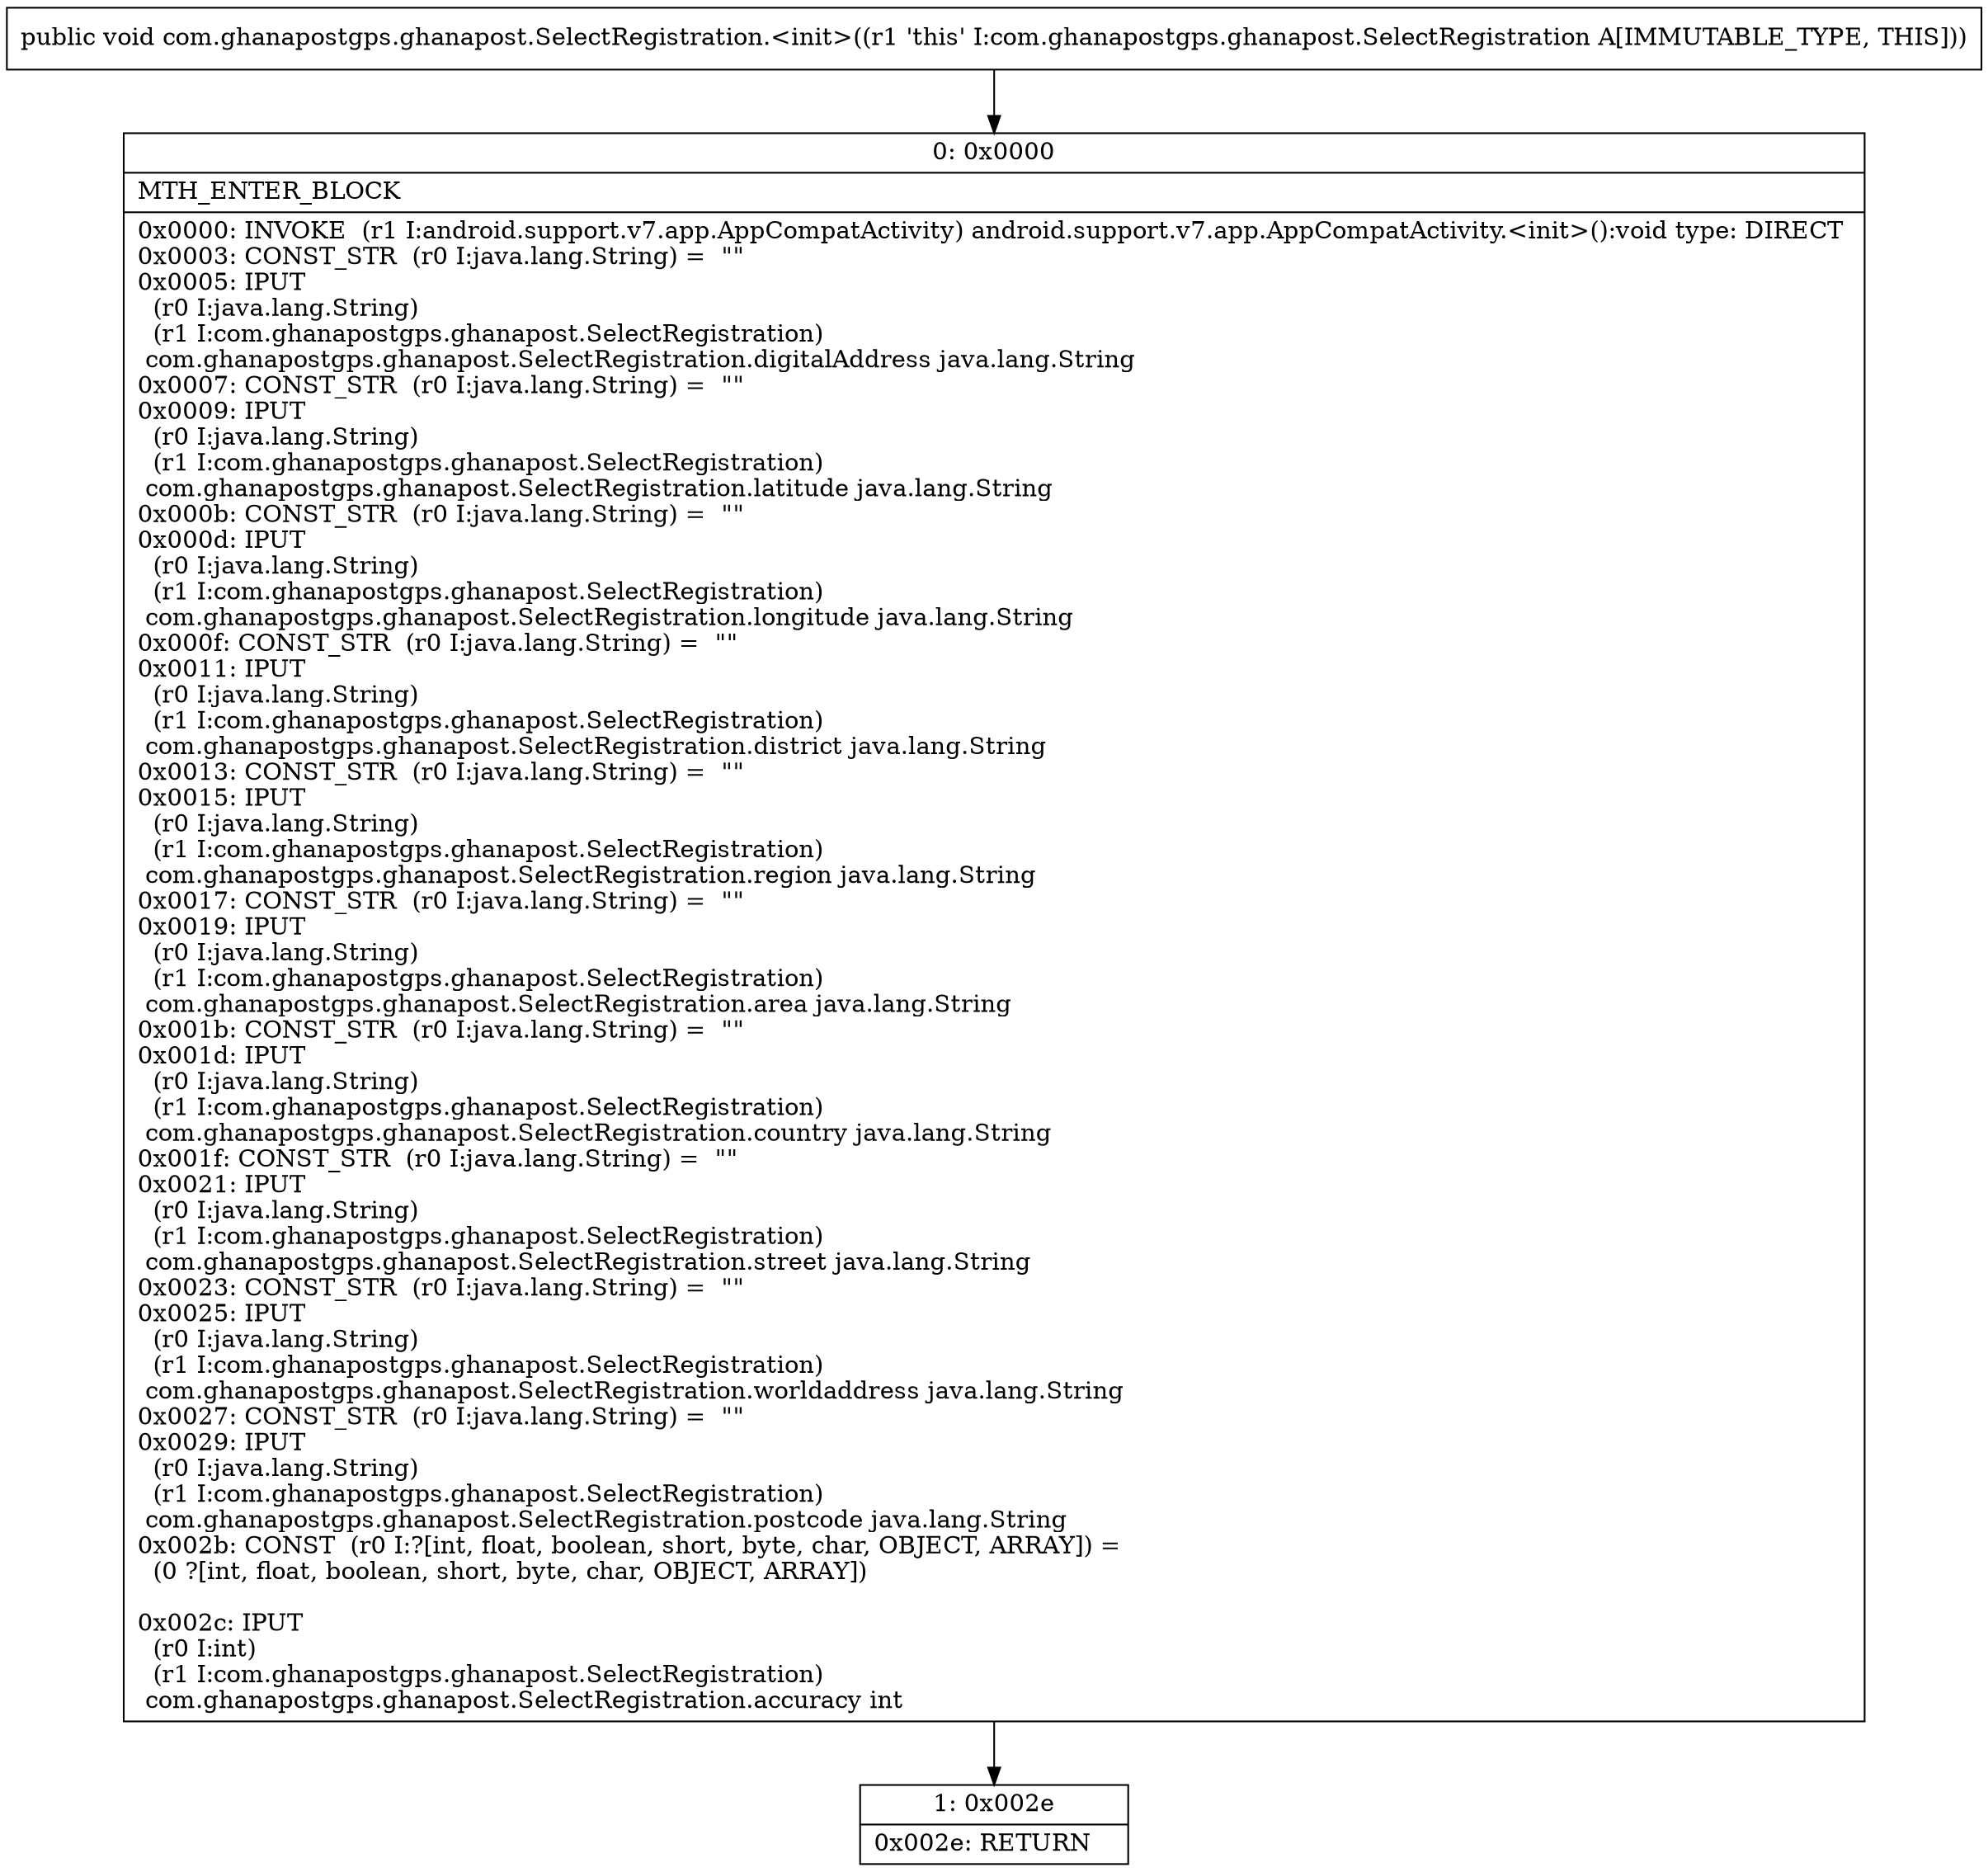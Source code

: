 digraph "CFG forcom.ghanapostgps.ghanapost.SelectRegistration.\<init\>()V" {
Node_0 [shape=record,label="{0\:\ 0x0000|MTH_ENTER_BLOCK\l|0x0000: INVOKE  (r1 I:android.support.v7.app.AppCompatActivity) android.support.v7.app.AppCompatActivity.\<init\>():void type: DIRECT \l0x0003: CONST_STR  (r0 I:java.lang.String) =  \"\" \l0x0005: IPUT  \l  (r0 I:java.lang.String)\l  (r1 I:com.ghanapostgps.ghanapost.SelectRegistration)\l com.ghanapostgps.ghanapost.SelectRegistration.digitalAddress java.lang.String \l0x0007: CONST_STR  (r0 I:java.lang.String) =  \"\" \l0x0009: IPUT  \l  (r0 I:java.lang.String)\l  (r1 I:com.ghanapostgps.ghanapost.SelectRegistration)\l com.ghanapostgps.ghanapost.SelectRegistration.latitude java.lang.String \l0x000b: CONST_STR  (r0 I:java.lang.String) =  \"\" \l0x000d: IPUT  \l  (r0 I:java.lang.String)\l  (r1 I:com.ghanapostgps.ghanapost.SelectRegistration)\l com.ghanapostgps.ghanapost.SelectRegistration.longitude java.lang.String \l0x000f: CONST_STR  (r0 I:java.lang.String) =  \"\" \l0x0011: IPUT  \l  (r0 I:java.lang.String)\l  (r1 I:com.ghanapostgps.ghanapost.SelectRegistration)\l com.ghanapostgps.ghanapost.SelectRegistration.district java.lang.String \l0x0013: CONST_STR  (r0 I:java.lang.String) =  \"\" \l0x0015: IPUT  \l  (r0 I:java.lang.String)\l  (r1 I:com.ghanapostgps.ghanapost.SelectRegistration)\l com.ghanapostgps.ghanapost.SelectRegistration.region java.lang.String \l0x0017: CONST_STR  (r0 I:java.lang.String) =  \"\" \l0x0019: IPUT  \l  (r0 I:java.lang.String)\l  (r1 I:com.ghanapostgps.ghanapost.SelectRegistration)\l com.ghanapostgps.ghanapost.SelectRegistration.area java.lang.String \l0x001b: CONST_STR  (r0 I:java.lang.String) =  \"\" \l0x001d: IPUT  \l  (r0 I:java.lang.String)\l  (r1 I:com.ghanapostgps.ghanapost.SelectRegistration)\l com.ghanapostgps.ghanapost.SelectRegistration.country java.lang.String \l0x001f: CONST_STR  (r0 I:java.lang.String) =  \"\" \l0x0021: IPUT  \l  (r0 I:java.lang.String)\l  (r1 I:com.ghanapostgps.ghanapost.SelectRegistration)\l com.ghanapostgps.ghanapost.SelectRegistration.street java.lang.String \l0x0023: CONST_STR  (r0 I:java.lang.String) =  \"\" \l0x0025: IPUT  \l  (r0 I:java.lang.String)\l  (r1 I:com.ghanapostgps.ghanapost.SelectRegistration)\l com.ghanapostgps.ghanapost.SelectRegistration.worldaddress java.lang.String \l0x0027: CONST_STR  (r0 I:java.lang.String) =  \"\" \l0x0029: IPUT  \l  (r0 I:java.lang.String)\l  (r1 I:com.ghanapostgps.ghanapost.SelectRegistration)\l com.ghanapostgps.ghanapost.SelectRegistration.postcode java.lang.String \l0x002b: CONST  (r0 I:?[int, float, boolean, short, byte, char, OBJECT, ARRAY]) = \l  (0 ?[int, float, boolean, short, byte, char, OBJECT, ARRAY])\l \l0x002c: IPUT  \l  (r0 I:int)\l  (r1 I:com.ghanapostgps.ghanapost.SelectRegistration)\l com.ghanapostgps.ghanapost.SelectRegistration.accuracy int \l}"];
Node_1 [shape=record,label="{1\:\ 0x002e|0x002e: RETURN   \l}"];
MethodNode[shape=record,label="{public void com.ghanapostgps.ghanapost.SelectRegistration.\<init\>((r1 'this' I:com.ghanapostgps.ghanapost.SelectRegistration A[IMMUTABLE_TYPE, THIS])) }"];
MethodNode -> Node_0;
Node_0 -> Node_1;
}

